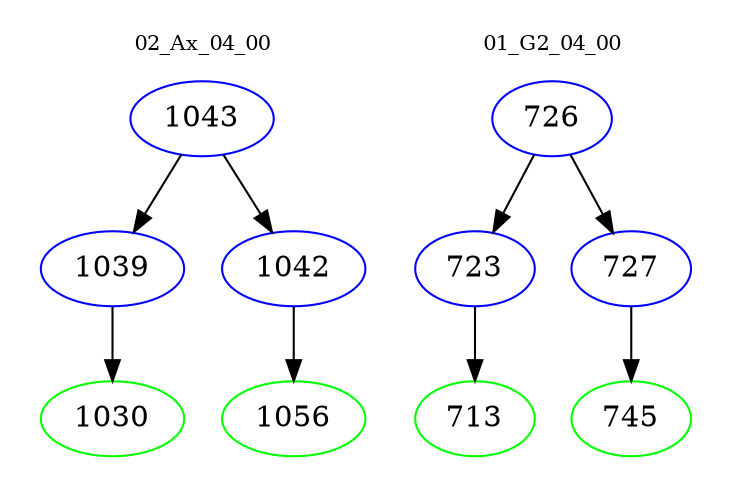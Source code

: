 digraph{
subgraph cluster_0 {
color = white
label = "02_Ax_04_00";
fontsize=10;
T0_1043 [label="1043", color="blue"]
T0_1043 -> T0_1039 [color="black"]
T0_1039 [label="1039", color="blue"]
T0_1039 -> T0_1030 [color="black"]
T0_1030 [label="1030", color="green"]
T0_1043 -> T0_1042 [color="black"]
T0_1042 [label="1042", color="blue"]
T0_1042 -> T0_1056 [color="black"]
T0_1056 [label="1056", color="green"]
}
subgraph cluster_1 {
color = white
label = "01_G2_04_00";
fontsize=10;
T1_726 [label="726", color="blue"]
T1_726 -> T1_723 [color="black"]
T1_723 [label="723", color="blue"]
T1_723 -> T1_713 [color="black"]
T1_713 [label="713", color="green"]
T1_726 -> T1_727 [color="black"]
T1_727 [label="727", color="blue"]
T1_727 -> T1_745 [color="black"]
T1_745 [label="745", color="green"]
}
}
